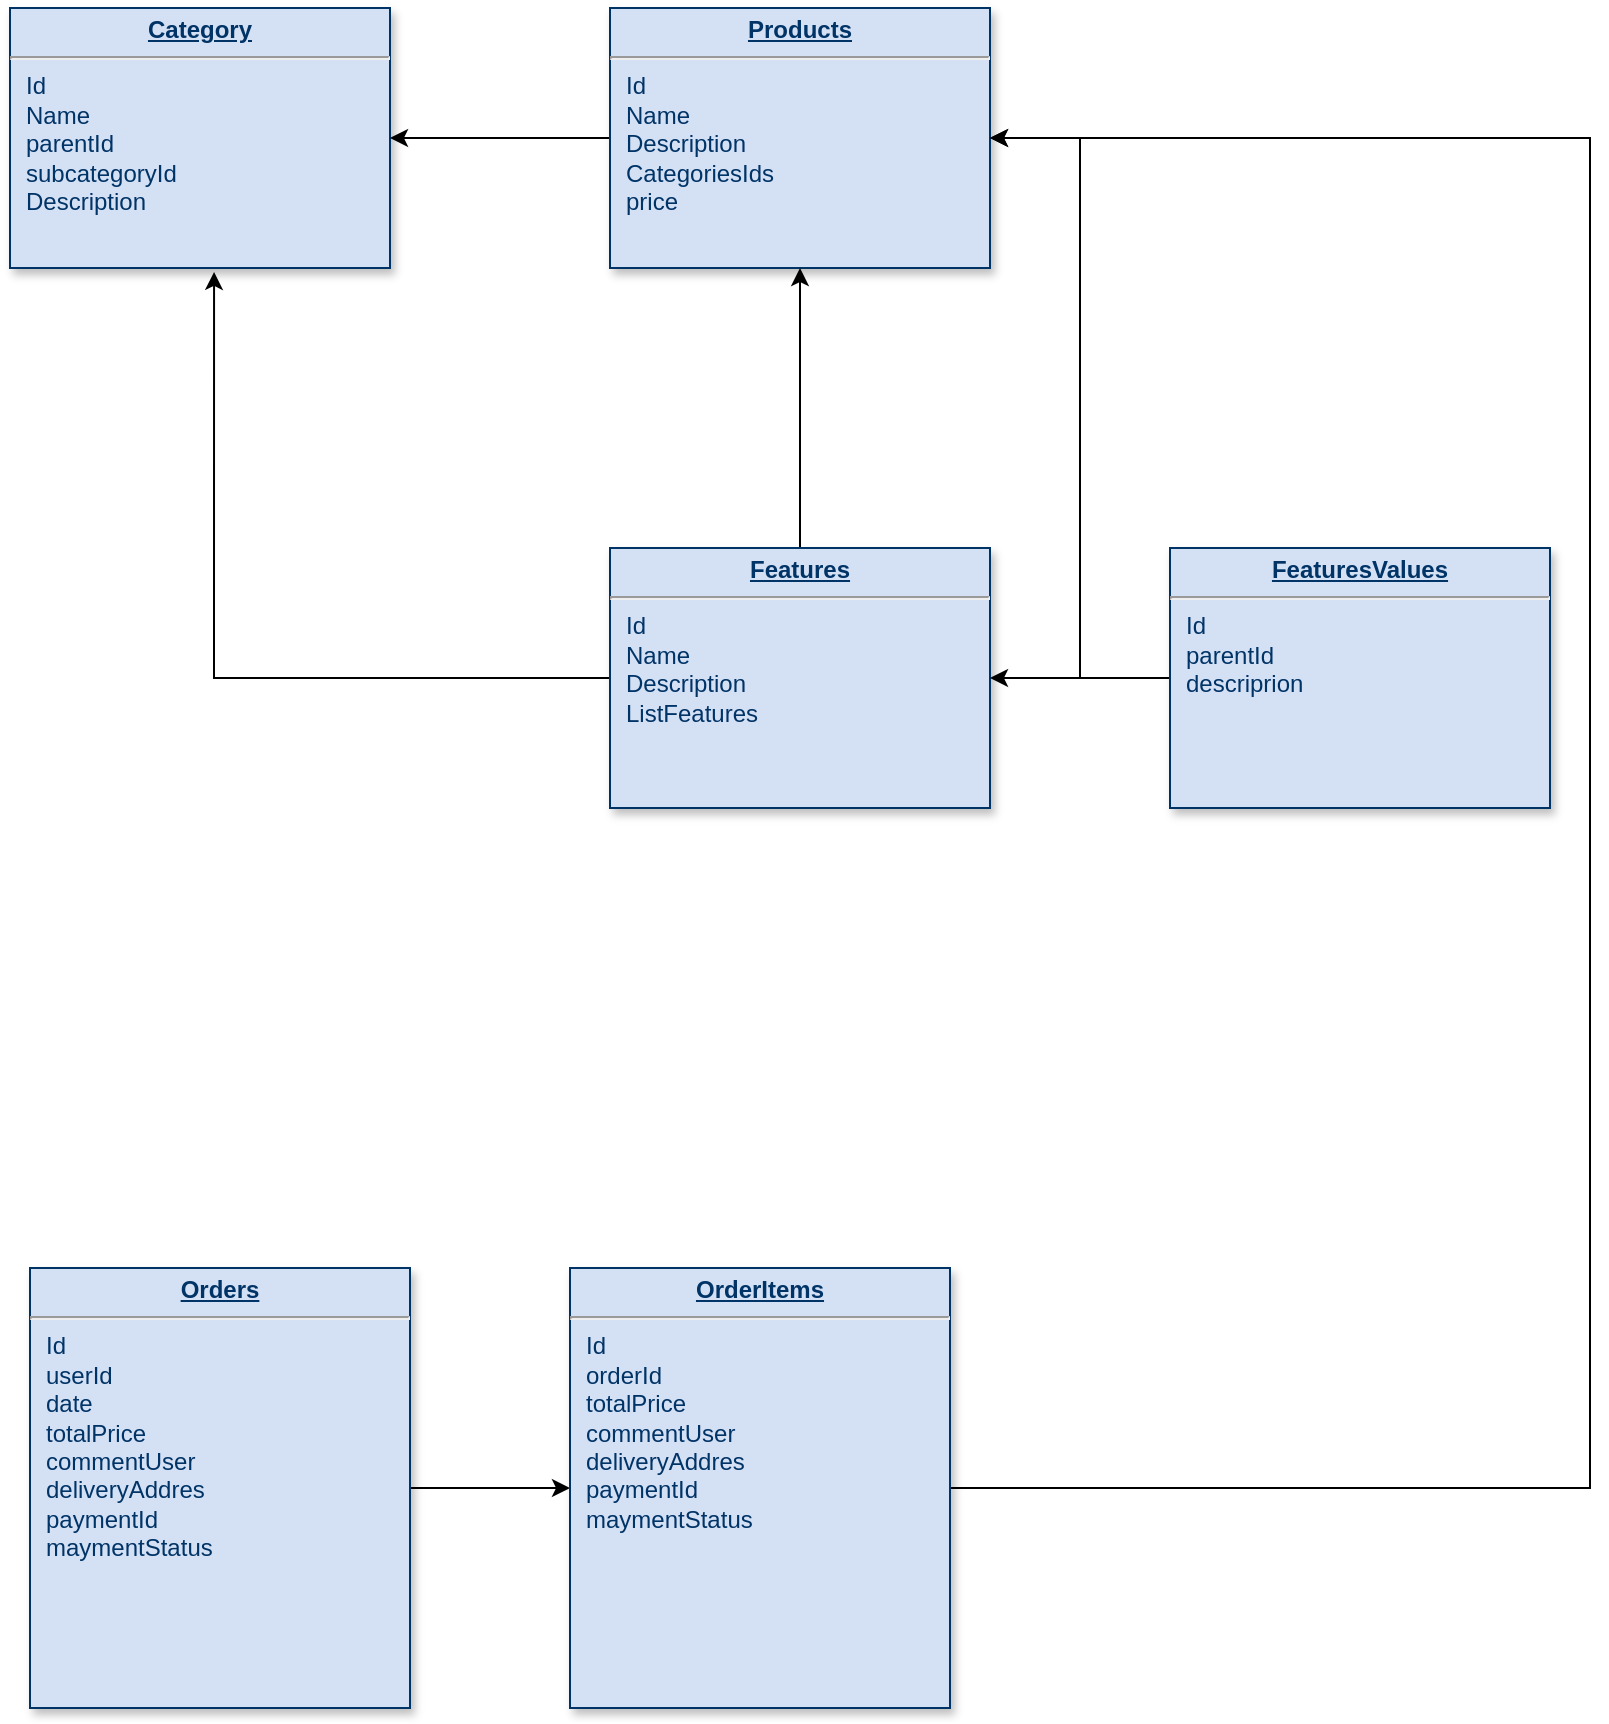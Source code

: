 <mxfile version="18.0.2" type="github">
  <diagram name="Page-1" id="efa7a0a1-bf9b-a30e-e6df-94a7791c09e9">
    <mxGraphModel dx="1994" dy="1133" grid="1" gridSize="10" guides="1" tooltips="1" connect="1" arrows="1" fold="1" page="1" pageScale="1" pageWidth="826" pageHeight="1169" background="none" math="0" shadow="0">
      <root>
        <object label="" id="0">
          <mxCell />
        </object>
        <mxCell id="1" parent="0" />
        <object label="&lt;p style=&quot;margin: 0px; margin-top: 4px; text-align: center; text-decoration: underline;&quot;&gt;&lt;strong&gt;Category&lt;/strong&gt;&lt;/p&gt;&lt;hr&gt;&lt;p style=&quot;margin: 0px; margin-left: 8px;&quot;&gt;Id&lt;/p&gt;&lt;p style=&quot;margin: 0px; margin-left: 8px;&quot;&gt;Name&lt;/p&gt;&lt;p style=&quot;margin: 0px; margin-left: 8px;&quot;&gt;parentId&lt;/p&gt;&lt;p style=&quot;margin: 0px; margin-left: 8px;&quot;&gt;subcategoryId&lt;/p&gt;&lt;p style=&quot;margin: 0px; margin-left: 8px;&quot;&gt;Description&lt;/p&gt;&lt;p style=&quot;margin: 0px; margin-left: 8px;&quot;&gt;&lt;br&gt;&lt;/p&gt;" id="xIJ_h_2_t8TG1KZ8JL_T-117">
          <mxCell style="verticalAlign=top;align=left;overflow=fill;fontSize=12;fontFamily=Helvetica;html=1;strokeColor=#003366;shadow=1;fillColor=#D4E1F5;fontColor=#003366;direction=south;" vertex="1" parent="1">
            <mxGeometry x="30" y="20" width="190" height="130" as="geometry" />
          </mxCell>
        </object>
        <mxCell id="xIJ_h_2_t8TG1KZ8JL_T-134" value="" style="edgeStyle=orthogonalEdgeStyle;rounded=0;orthogonalLoop=1;jettySize=auto;html=1;" edge="1" parent="1" source="xIJ_h_2_t8TG1KZ8JL_T-126" target="xIJ_h_2_t8TG1KZ8JL_T-117">
          <mxGeometry relative="1" as="geometry" />
        </mxCell>
        <object label="&lt;p style=&quot;margin: 0px; margin-top: 4px; text-align: center; text-decoration: underline;&quot;&gt;&lt;b&gt;Products&lt;/b&gt;&lt;/p&gt;&lt;hr&gt;&lt;p style=&quot;margin: 0px; margin-left: 8px;&quot;&gt;Id&lt;/p&gt;&lt;p style=&quot;margin: 0px; margin-left: 8px;&quot;&gt;Name&lt;/p&gt;&lt;p style=&quot;margin: 0px; margin-left: 8px;&quot;&gt;&lt;span style=&quot;background-color: initial;&quot;&gt;Description&lt;/span&gt;&lt;br&gt;&lt;/p&gt;&lt;p style=&quot;margin: 0px; margin-left: 8px;&quot;&gt;CategoriesIds&lt;/p&gt;&lt;p style=&quot;margin: 0px; margin-left: 8px;&quot;&gt;price&lt;/p&gt;" id="xIJ_h_2_t8TG1KZ8JL_T-126">
          <mxCell style="verticalAlign=top;align=left;overflow=fill;fontSize=12;fontFamily=Helvetica;html=1;strokeColor=#003366;shadow=1;fillColor=#D4E1F5;fontColor=#003366;direction=south;" vertex="1" parent="1">
            <mxGeometry x="330" y="20" width="190" height="130" as="geometry" />
          </mxCell>
        </object>
        <mxCell id="xIJ_h_2_t8TG1KZ8JL_T-131" style="edgeStyle=orthogonalEdgeStyle;rounded=0;orthogonalLoop=1;jettySize=auto;html=1;entryX=1;entryY=0.5;entryDx=0;entryDy=0;" edge="1" parent="1" source="xIJ_h_2_t8TG1KZ8JL_T-127" target="xIJ_h_2_t8TG1KZ8JL_T-126">
          <mxGeometry relative="1" as="geometry" />
        </mxCell>
        <mxCell id="xIJ_h_2_t8TG1KZ8JL_T-135" style="edgeStyle=orthogonalEdgeStyle;rounded=0;orthogonalLoop=1;jettySize=auto;html=1;entryX=1.015;entryY=0.463;entryDx=0;entryDy=0;entryPerimeter=0;" edge="1" parent="1" source="xIJ_h_2_t8TG1KZ8JL_T-127" target="xIJ_h_2_t8TG1KZ8JL_T-117">
          <mxGeometry relative="1" as="geometry">
            <mxPoint x="130" y="160" as="targetPoint" />
          </mxGeometry>
        </mxCell>
        <object label="&lt;p style=&quot;margin: 0px; margin-top: 4px; text-align: center; text-decoration: underline;&quot;&gt;&lt;b&gt;Features&lt;/b&gt;&lt;/p&gt;&lt;hr&gt;&lt;p style=&quot;margin: 0px; margin-left: 8px;&quot;&gt;Id&lt;/p&gt;&lt;p style=&quot;margin: 0px; margin-left: 8px;&quot;&gt;Name&lt;/p&gt;&lt;p style=&quot;margin: 0px; margin-left: 8px;&quot;&gt;&lt;span style=&quot;background-color: initial;&quot;&gt;Description&lt;/span&gt;&lt;br&gt;&lt;/p&gt;&lt;p style=&quot;margin: 0px; margin-left: 8px;&quot;&gt;ListFeatures&lt;/p&gt;" id="xIJ_h_2_t8TG1KZ8JL_T-127">
          <mxCell style="verticalAlign=top;align=left;overflow=fill;fontSize=12;fontFamily=Helvetica;html=1;strokeColor=#003366;shadow=1;fillColor=#D4E1F5;fontColor=#003366;direction=south;" vertex="1" parent="1">
            <mxGeometry x="330" y="290" width="190" height="130" as="geometry" />
          </mxCell>
        </object>
        <mxCell id="xIJ_h_2_t8TG1KZ8JL_T-130" value="" style="edgeStyle=orthogonalEdgeStyle;rounded=0;orthogonalLoop=1;jettySize=auto;html=1;" edge="1" parent="1" source="xIJ_h_2_t8TG1KZ8JL_T-129" target="xIJ_h_2_t8TG1KZ8JL_T-127">
          <mxGeometry relative="1" as="geometry" />
        </mxCell>
        <mxCell id="xIJ_h_2_t8TG1KZ8JL_T-136" style="edgeStyle=orthogonalEdgeStyle;rounded=0;orthogonalLoop=1;jettySize=auto;html=1;entryX=0.5;entryY=0;entryDx=0;entryDy=0;" edge="1" parent="1" source="xIJ_h_2_t8TG1KZ8JL_T-129" target="xIJ_h_2_t8TG1KZ8JL_T-126">
          <mxGeometry relative="1" as="geometry" />
        </mxCell>
        <object label="&lt;p style=&quot;margin: 0px; margin-top: 4px; text-align: center; text-decoration: underline;&quot;&gt;&lt;b&gt;FeaturesValues&lt;/b&gt;&lt;/p&gt;&lt;hr&gt;&lt;p style=&quot;margin: 0px; margin-left: 8px;&quot;&gt;Id&lt;/p&gt;&lt;p style=&quot;margin: 0px; margin-left: 8px;&quot;&gt;parentId&lt;/p&gt;&lt;p style=&quot;margin: 0px; margin-left: 8px;&quot;&gt;descriprion&lt;/p&gt;&lt;p style=&quot;margin: 0px; margin-left: 8px;&quot;&gt;&lt;br&gt;&lt;/p&gt;&lt;p style=&quot;margin: 0px; margin-left: 8px;&quot;&gt;&lt;br&gt;&lt;/p&gt;" id="xIJ_h_2_t8TG1KZ8JL_T-129">
          <mxCell style="verticalAlign=top;align=left;overflow=fill;fontSize=12;fontFamily=Helvetica;html=1;strokeColor=#003366;shadow=1;fillColor=#D4E1F5;fontColor=#003366;direction=south;" vertex="1" parent="1">
            <mxGeometry x="610" y="290" width="190" height="130" as="geometry" />
          </mxCell>
        </object>
        <mxCell id="xIJ_h_2_t8TG1KZ8JL_T-144" value="" style="edgeStyle=orthogonalEdgeStyle;rounded=0;orthogonalLoop=1;jettySize=auto;html=1;" edge="1" parent="1" source="xIJ_h_2_t8TG1KZ8JL_T-141" target="xIJ_h_2_t8TG1KZ8JL_T-143">
          <mxGeometry relative="1" as="geometry" />
        </mxCell>
        <object label="&lt;p style=&quot;margin: 0px; margin-top: 4px; text-align: center; text-decoration: underline;&quot;&gt;&lt;b&gt;Orders&lt;/b&gt;&lt;/p&gt;&lt;hr&gt;&lt;p style=&quot;margin: 0px; margin-left: 8px;&quot;&gt;Id&lt;/p&gt;&lt;p style=&quot;margin: 0px; margin-left: 8px;&quot;&gt;userId&lt;/p&gt;&lt;p style=&quot;margin: 0px; margin-left: 8px;&quot;&gt;date&lt;/p&gt;&lt;p style=&quot;margin: 0px; margin-left: 8px;&quot;&gt;totalPrice&lt;/p&gt;&lt;p style=&quot;margin: 0px; margin-left: 8px;&quot;&gt;commentUser&lt;/p&gt;&lt;p style=&quot;margin: 0px; margin-left: 8px;&quot;&gt;deliveryAddres&lt;/p&gt;&lt;p style=&quot;margin: 0px; margin-left: 8px;&quot;&gt;paymentId&lt;/p&gt;&lt;p style=&quot;margin: 0px; margin-left: 8px;&quot;&gt;maymentStatus&lt;/p&gt;&lt;p style=&quot;margin: 0px; margin-left: 8px;&quot;&gt;&lt;br&gt;&lt;/p&gt;" id="xIJ_h_2_t8TG1KZ8JL_T-141">
          <mxCell style="verticalAlign=top;align=left;overflow=fill;fontSize=12;fontFamily=Helvetica;html=1;strokeColor=#003366;shadow=1;fillColor=#D4E1F5;fontColor=#003366;direction=south;" vertex="1" parent="1">
            <mxGeometry x="40" y="650" width="190" height="220" as="geometry" />
          </mxCell>
        </object>
        <mxCell id="xIJ_h_2_t8TG1KZ8JL_T-145" style="edgeStyle=orthogonalEdgeStyle;rounded=0;orthogonalLoop=1;jettySize=auto;html=1;entryX=0.5;entryY=0;entryDx=0;entryDy=0;" edge="1" parent="1" source="xIJ_h_2_t8TG1KZ8JL_T-143" target="xIJ_h_2_t8TG1KZ8JL_T-126">
          <mxGeometry relative="1" as="geometry">
            <mxPoint x="940" y="80" as="targetPoint" />
            <Array as="points">
              <mxPoint x="820" y="760" />
              <mxPoint x="820" y="85" />
            </Array>
          </mxGeometry>
        </mxCell>
        <object label="&lt;p style=&quot;margin: 0px; margin-top: 4px; text-align: center; text-decoration: underline;&quot;&gt;&lt;b&gt;OrderItems&lt;/b&gt;&lt;/p&gt;&lt;hr&gt;&lt;p style=&quot;margin: 0px; margin-left: 8px;&quot;&gt;Id&lt;/p&gt;&lt;p style=&quot;margin: 0px; margin-left: 8px;&quot;&gt;orderId&lt;/p&gt;&lt;p style=&quot;margin: 0px; margin-left: 8px;&quot;&gt;totalPrice&lt;/p&gt;&lt;p style=&quot;margin: 0px; margin-left: 8px;&quot;&gt;commentUser&lt;/p&gt;&lt;p style=&quot;margin: 0px; margin-left: 8px;&quot;&gt;deliveryAddres&lt;/p&gt;&lt;p style=&quot;margin: 0px; margin-left: 8px;&quot;&gt;paymentId&lt;/p&gt;&lt;p style=&quot;margin: 0px; margin-left: 8px;&quot;&gt;maymentStatus&lt;/p&gt;&lt;p style=&quot;margin: 0px; margin-left: 8px;&quot;&gt;&lt;br&gt;&lt;/p&gt;" id="xIJ_h_2_t8TG1KZ8JL_T-143">
          <mxCell style="verticalAlign=top;align=left;overflow=fill;fontSize=12;fontFamily=Helvetica;html=1;strokeColor=#003366;shadow=1;fillColor=#D4E1F5;fontColor=#003366;direction=south;" vertex="1" parent="1">
            <mxGeometry x="310" y="650" width="190" height="220" as="geometry" />
          </mxCell>
        </object>
      </root>
    </mxGraphModel>
  </diagram>
</mxfile>
